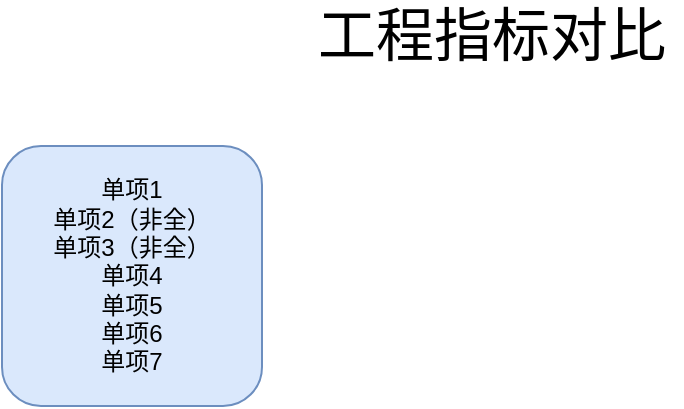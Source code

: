 <mxfile version="21.7.2" type="github">
  <diagram name="第 1 页" id="YKOS1fqJZ7-1_1bdhY2_">
    <mxGraphModel dx="1140" dy="764" grid="1" gridSize="10" guides="1" tooltips="1" connect="1" arrows="1" fold="1" page="1" pageScale="1" pageWidth="1169" pageHeight="827" math="0" shadow="0">
      <root>
        <mxCell id="0" />
        <mxCell id="1" parent="0" />
        <mxCell id="rFYBBZAon6ef2atkhW62-1" value="单项1&lt;br&gt;单项2（非全）&lt;br&gt;单项3（非全）&lt;br&gt;单项4&lt;br&gt;单项5&lt;br&gt;单项6&lt;br&gt;单项7" style="rounded=1;whiteSpace=wrap;html=1;fillColor=#dae8fc;strokeColor=#6c8ebf;" vertex="1" parent="1">
          <mxGeometry x="90" y="110" width="130" height="130" as="geometry" />
        </mxCell>
        <mxCell id="rFYBBZAon6ef2atkhW62-2" value="&lt;font style=&quot;font-size: 29px;&quot;&gt;工程指标对比&lt;/font&gt;" style="text;html=1;strokeColor=none;fillColor=none;align=center;verticalAlign=middle;whiteSpace=wrap;rounded=0;" vertex="1" parent="1">
          <mxGeometry x="240" y="40" width="190" height="30" as="geometry" />
        </mxCell>
      </root>
    </mxGraphModel>
  </diagram>
</mxfile>
